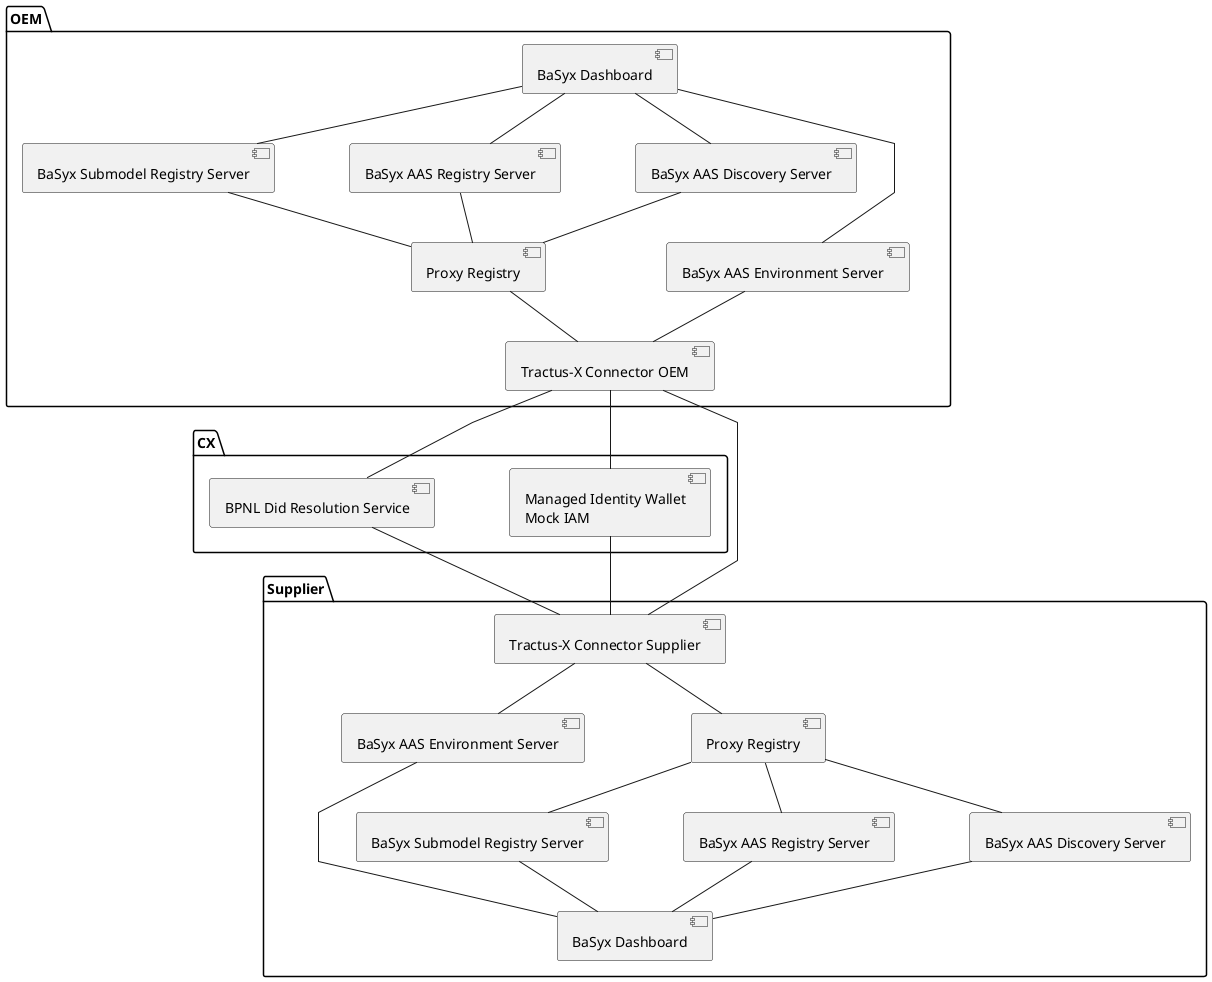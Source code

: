 @startuml
skinparam linetype polyline
skinparam nodesep 75
skinparam ranksep 50

package "OEM" {

  [BaSyx Dashboard] as basyx_dash_cus

  [BaSyx Submodel Registry Server] as sm_reg_cus
  [BaSyx AAS Registry Server] as aas_reg_cus
  [BaSyx AAS Discovery Server] as aas_dis_cus
  [BaSyx AAS Environment Server] as aas_env_cus

  [Proxy Registry] as nginx_cus

  basyx_dash_cus -- sm_reg_cus
  basyx_dash_cus -- aas_dis_cus
  basyx_dash_cus -- aas_reg_cus
  basyx_dash_cus -- aas_env_cus

  aas_reg_cus -- nginx_cus
  aas_dis_cus -- nginx_cus
  sm_reg_cus -- nginx_cus

  [Tractus-X Connector OEM] as edc_cus

  nginx_cus -- edc_cus
  aas_env_cus -- edc_cus

}

package "CX" {

  [Managed Identity Wallet\nMock IAM] as miw
  [BPNL Did Resolution Service] as bdrs

}

package "Supplier" {
  [BaSyx Submodel Registry Server] as sm_reg_sup
  [BaSyx AAS Registry Server] as aas_reg_sup
  [BaSyx AAS Discovery Server] as aas_dis_sup
  [BaSyx AAS Environment Server] as aas_env_sup
  [Proxy Registry] as nginx_sup

  [Tractus-X Connector Supplier] as edc_sup

  edc_sup -- nginx_sup
  edc_sup -- aas_env_sup

  [BaSyx Dashboard] as basyx_dash_sup

  nginx_sup -- aas_reg_sup
  nginx_sup -- aas_dis_sup
  nginx_sup -- sm_reg_sup

  sm_reg_sup -- basyx_dash_sup
  aas_dis_sup -- basyx_dash_sup
  aas_reg_sup -- basyx_dash_sup
  aas_env_sup -- basyx_dash_sup

}

edc_cus -- miw
edc_cus -- bdrs

miw -- edc_sup
bdrs -- edc_sup

edc_cus -- edc_sup

@enduml
